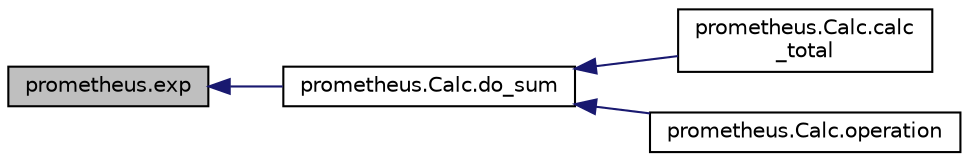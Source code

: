 digraph "prometheus.exp"
{
  edge [fontname="Helvetica",fontsize="10",labelfontname="Helvetica",labelfontsize="10"];
  node [fontname="Helvetica",fontsize="10",shape=record];
  rankdir="LR";
  Node1 [label="prometheus.exp",height=0.2,width=0.4,color="black", fillcolor="grey75", style="filled", fontcolor="black"];
  Node1 -> Node2 [dir="back",color="midnightblue",fontsize="10",style="solid",fontname="Helvetica"];
  Node2 [label="prometheus.Calc.do_sum",height=0.2,width=0.4,color="black", fillcolor="white", style="filled",URL="$classprometheus_1_1_calc.html#a9679f9d1cfcab4c279ecb589394ef731"];
  Node2 -> Node3 [dir="back",color="midnightblue",fontsize="10",style="solid",fontname="Helvetica"];
  Node3 [label="prometheus.Calc.calc\l_total",height=0.2,width=0.4,color="black", fillcolor="white", style="filled",URL="$classprometheus_1_1_calc.html#af793a58cceed8c017b95994ecf081c8b"];
  Node2 -> Node4 [dir="back",color="midnightblue",fontsize="10",style="solid",fontname="Helvetica"];
  Node4 [label="prometheus.Calc.operation",height=0.2,width=0.4,color="black", fillcolor="white", style="filled",URL="$classprometheus_1_1_calc.html#a847ac31ac113eb612cf4fff346077706"];
}
